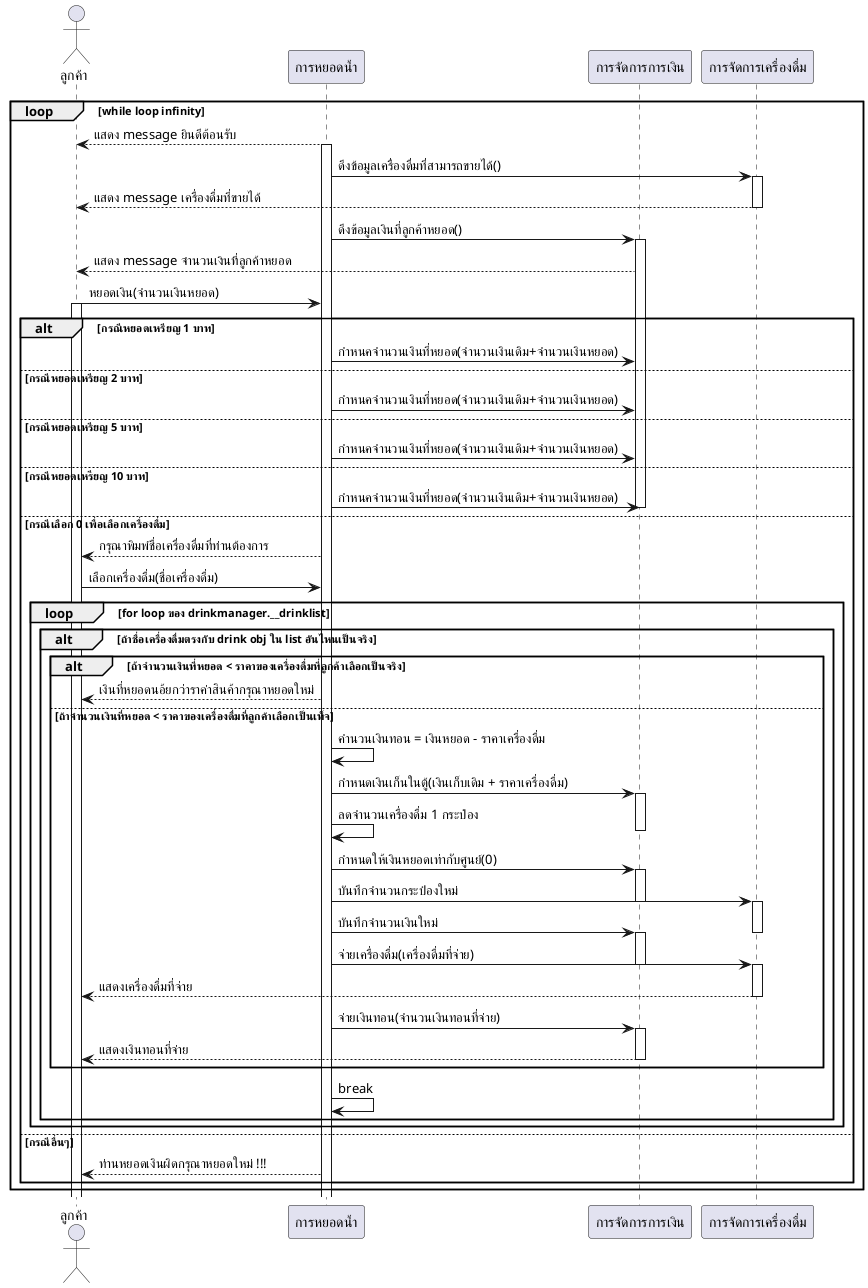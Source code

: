 @startuml sequnce diagram เครื่องหยอดน้ำ
actor "ลูกค้า"
participant "การหยอดน้ำ"
participant "การจัดการการเงิน"
participant "การจัดการเครื่องดื่ม"


loop while loop infinity
    "การหยอดน้ำ" --> "ลูกค้า" : แสดง message ยินดีต้อนรับ
    activate "การหยอดน้ำ"
    "การหยอดน้ำ" -> "การจัดการเครื่องดื่ม" : ดึงข้อมูลเครื่องดื่มที่สามารถขายได้()
    activate "การจัดการเครื่องดื่ม"
    "การจัดการเครื่องดื่ม" --> "ลูกค้า" : แสดง message เครื่องดื่มที่ขายได้
    deactivate "การจัดการเครื่องดื่ม"
    "การหยอดน้ำ" -> "การจัดการการเงิน" : ดึงข้อมูลเงินที่ลูกค้าหยอด()
    activate "การจัดการการเงิน"
    "การจัดการการเงิน" --> "ลูกค้า" : แสดง message จำนวนเงินที่ลูกค้าหยอด
    "ลูกค้า" -> "การหยอดน้ำ": หยอดเงิน(จำนวนเงินหยอด)
    activate "ลูกค้า"
    alt กรณีหยอดเหรียญ 1 บาท 
        "การหยอดน้ำ" -> "การจัดการการเงิน" : กำหนคจำนวนเงินที่หยอด(จำนวนเงินเดิม+จำนวนเงินหยอด)
    else กรณีหยอดเหรียญ 2 บาท
        "การหยอดน้ำ" -> "การจัดการการเงิน" : กำหนคจำนวนเงินที่หยอด(จำนวนเงินเดิม+จำนวนเงินหยอด)
    else กรณีหยอดเหรียญ 5 บาท
        "การหยอดน้ำ" -> "การจัดการการเงิน" : กำหนคจำนวนเงินที่หยอด(จำนวนเงินเดิม+จำนวนเงินหยอด)
    else กรณีหยอดเหรียญ 10 บาท
        "การหยอดน้ำ" -> "การจัดการการเงิน" : กำหนคจำนวนเงินที่หยอด(จำนวนเงินเดิม+จำนวนเงินหยอด)
        deactivate "การจัดการการเงิน"
    else กรณีเลือก 0 เพื่อเลือกเครื่องดื่ม
        "การหยอดน้ำ" --> "ลูกค้า" : กรุณาพิมพ์ชื่อเครื่องดื่มที่ท่านต้องการ
        "ลูกค้า" -> "การหยอดน้ำ" : เลือกเครื่องดื่ม(ชื่อเครื่องดื่ม)
        loop for loop ของ drinkmanager.__drinklist
            alt ถ้าชื่อเครื่องดื่มตรงกับ drink obj ใน list อันไหนเป็นจริง
                alt ถ้าจำนวนเงินที่หยอด < ราคาของเครื่องดื่มที่ลูกค้าเลือกเป็นจริง
                    "การหยอดน้ำ" --> "ลูกค้า" : เงินที่หยอดนอ้ยกว่าราค่าสินค้ากรุณาหยอดใหม่
                else ถ้าจำนวนเงินที่หยอด < ราคาของเครื่องดื่มที่ลูกค้าเลือกเป็นเท็จ
                    "การหยอดน้ำ" -> "การหยอดน้ำ" : คำนวนเงินทอน = เงินหยอด - ราคาเครื่องดื่ม
                    "การหยอดน้ำ" -> "การจัดการการเงิน" : กำหนดเงินเก็นในตู้(เงินเก็บเดิม + ราคาเครื่องดื่ม)
                    activate "การจัดการการเงิน"
                    "การหยอดน้ำ" -> "การหยอดน้ำ" : ลดจำนวนเครื่องดื่ม 1 กระป๋อง
                    deactivate "การจัดการการเงิน"
                    "การหยอดน้ำ" -> "การจัดการการเงิน" : กำหนดให้เงินหยอดเท่ากับศูนย์(0)
                    activate "การจัดการการเงิน"
                    "การหยอดน้ำ" -> "การจัดการเครื่องดื่ม" : บันทึกจำนวนกระป๋องใหม่
                    deactivate "การจัดการการเงิน"
                    activate "การจัดการเครื่องดื่ม"
                    "การหยอดน้ำ" -> "การจัดการการเงิน" : บันทึกจำนวนเงินใหม่
                    deactivate "การจัดการเครื่องดื่ม"
                    activate "การจัดการการเงิน"
                    "การหยอดน้ำ" -> "การจัดการเครื่องดื่ม" : จ่ายเครื่องดื่ม(เครื่องดื่มที่จ่าย)
                    deactivate "การจัดการการเงิน"
                    activate "การจัดการเครื่องดื่ม"
                    "ลูกค้า" <-- "การจัดการเครื่องดื่ม" : แสดงเครื่องดื่มที่จ่าย
                    deactivate "การจัดการเครื่องดื่ม"
                    "การหยอดน้ำ" -> "การจัดการการเงิน" : จ่ายเงินทอน(จำนวนเงินทอนที่จ่าย)
                    activate "การจัดการการเงิน"
                    "ลูกค้า" <-- "การจัดการการเงิน" : แสดงเงินทอนที่จ่าย
                    deactivate "การจัดการการเงิน"
                end
                "การหยอดน้ำ" -> "การหยอดน้ำ" : break
            end
        end
    else กรณีอื่นๆ
        "การหยอดน้ำ" --> "ลูกค้า" : ท่านหยอดเงินผิดกรุณาหยอดใหม่ !!!        
    end
    
end
@enduml
